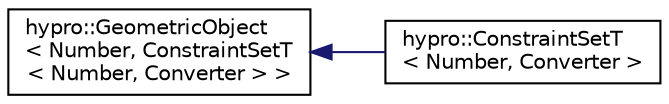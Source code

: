digraph "Graphical Class Hierarchy"
{
  edge [fontname="Helvetica",fontsize="10",labelfontname="Helvetica",labelfontsize="10"];
  node [fontname="Helvetica",fontsize="10",shape=record];
  rankdir="LR";
  Node1 [label="hypro::GeometricObject\l\< Number, ConstraintSetT\l\< Number, Converter \> \>",height=0.2,width=0.4,color="black", fillcolor="white", style="filled",URL="$classhypro_1_1GeometricObject.html"];
  Node1 -> Node2 [dir="back",color="midnightblue",fontsize="10",style="solid",fontname="Helvetica"];
  Node2 [label="hypro::ConstraintSetT\l\< Number, Converter \>",height=0.2,width=0.4,color="black", fillcolor="white", style="filled",URL="$classhypro_1_1ConstraintSetT.html",tooltip="A class representing a plain constraint set. "];
}
